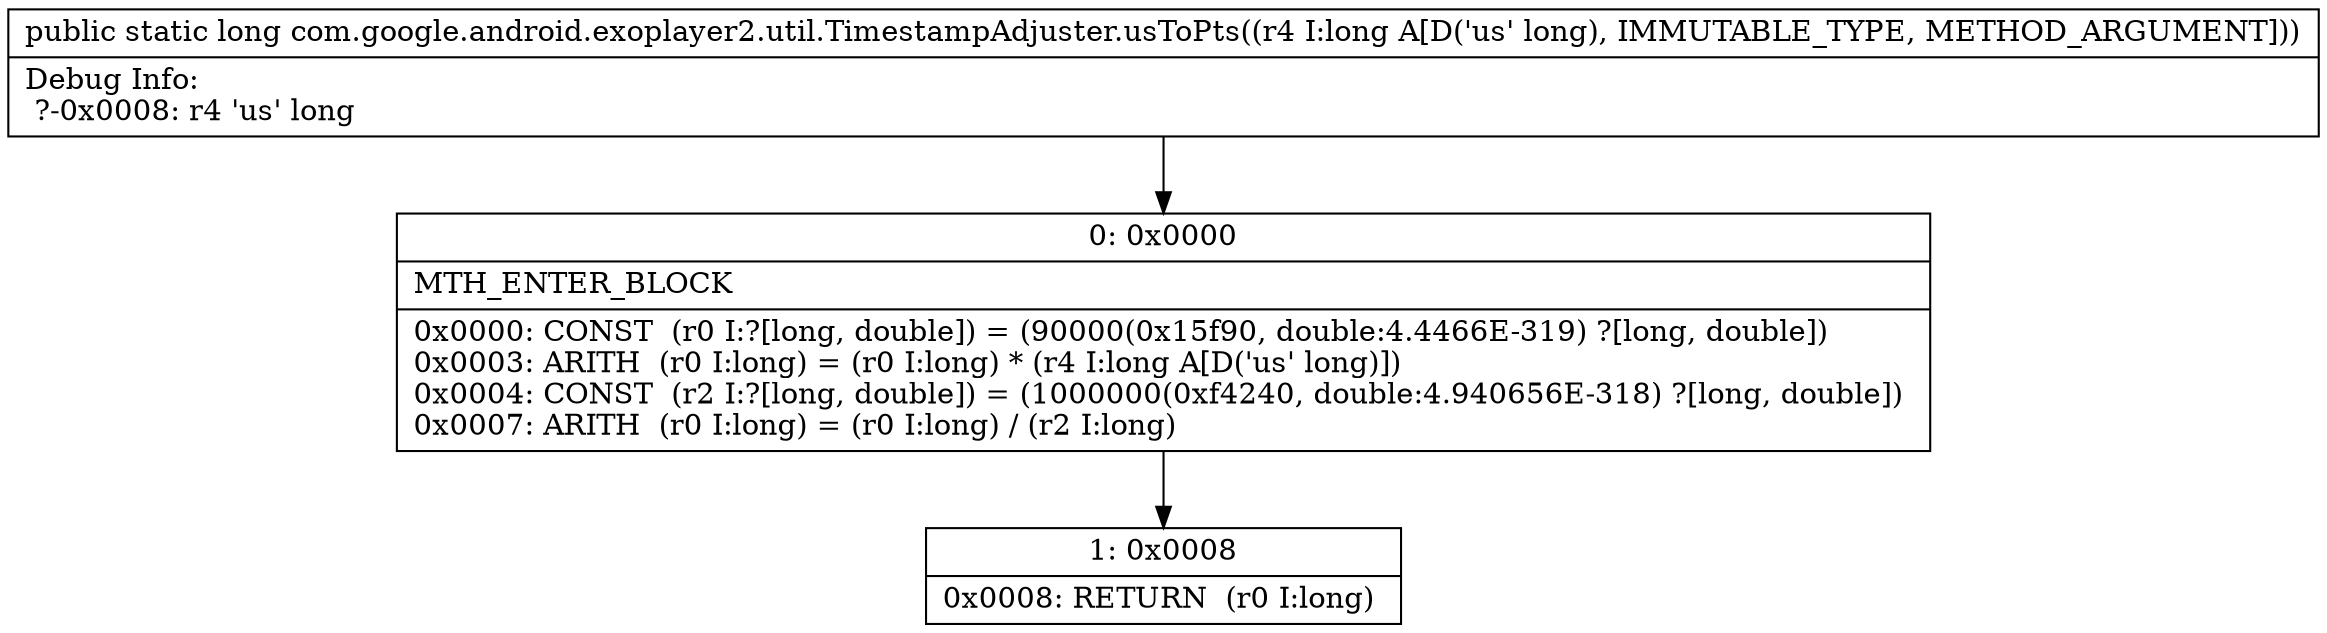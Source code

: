 digraph "CFG forcom.google.android.exoplayer2.util.TimestampAdjuster.usToPts(J)J" {
Node_0 [shape=record,label="{0\:\ 0x0000|MTH_ENTER_BLOCK\l|0x0000: CONST  (r0 I:?[long, double]) = (90000(0x15f90, double:4.4466E\-319) ?[long, double]) \l0x0003: ARITH  (r0 I:long) = (r0 I:long) * (r4 I:long A[D('us' long)]) \l0x0004: CONST  (r2 I:?[long, double]) = (1000000(0xf4240, double:4.940656E\-318) ?[long, double]) \l0x0007: ARITH  (r0 I:long) = (r0 I:long) \/ (r2 I:long) \l}"];
Node_1 [shape=record,label="{1\:\ 0x0008|0x0008: RETURN  (r0 I:long) \l}"];
MethodNode[shape=record,label="{public static long com.google.android.exoplayer2.util.TimestampAdjuster.usToPts((r4 I:long A[D('us' long), IMMUTABLE_TYPE, METHOD_ARGUMENT]))  | Debug Info:\l  ?\-0x0008: r4 'us' long\l}"];
MethodNode -> Node_0;
Node_0 -> Node_1;
}

